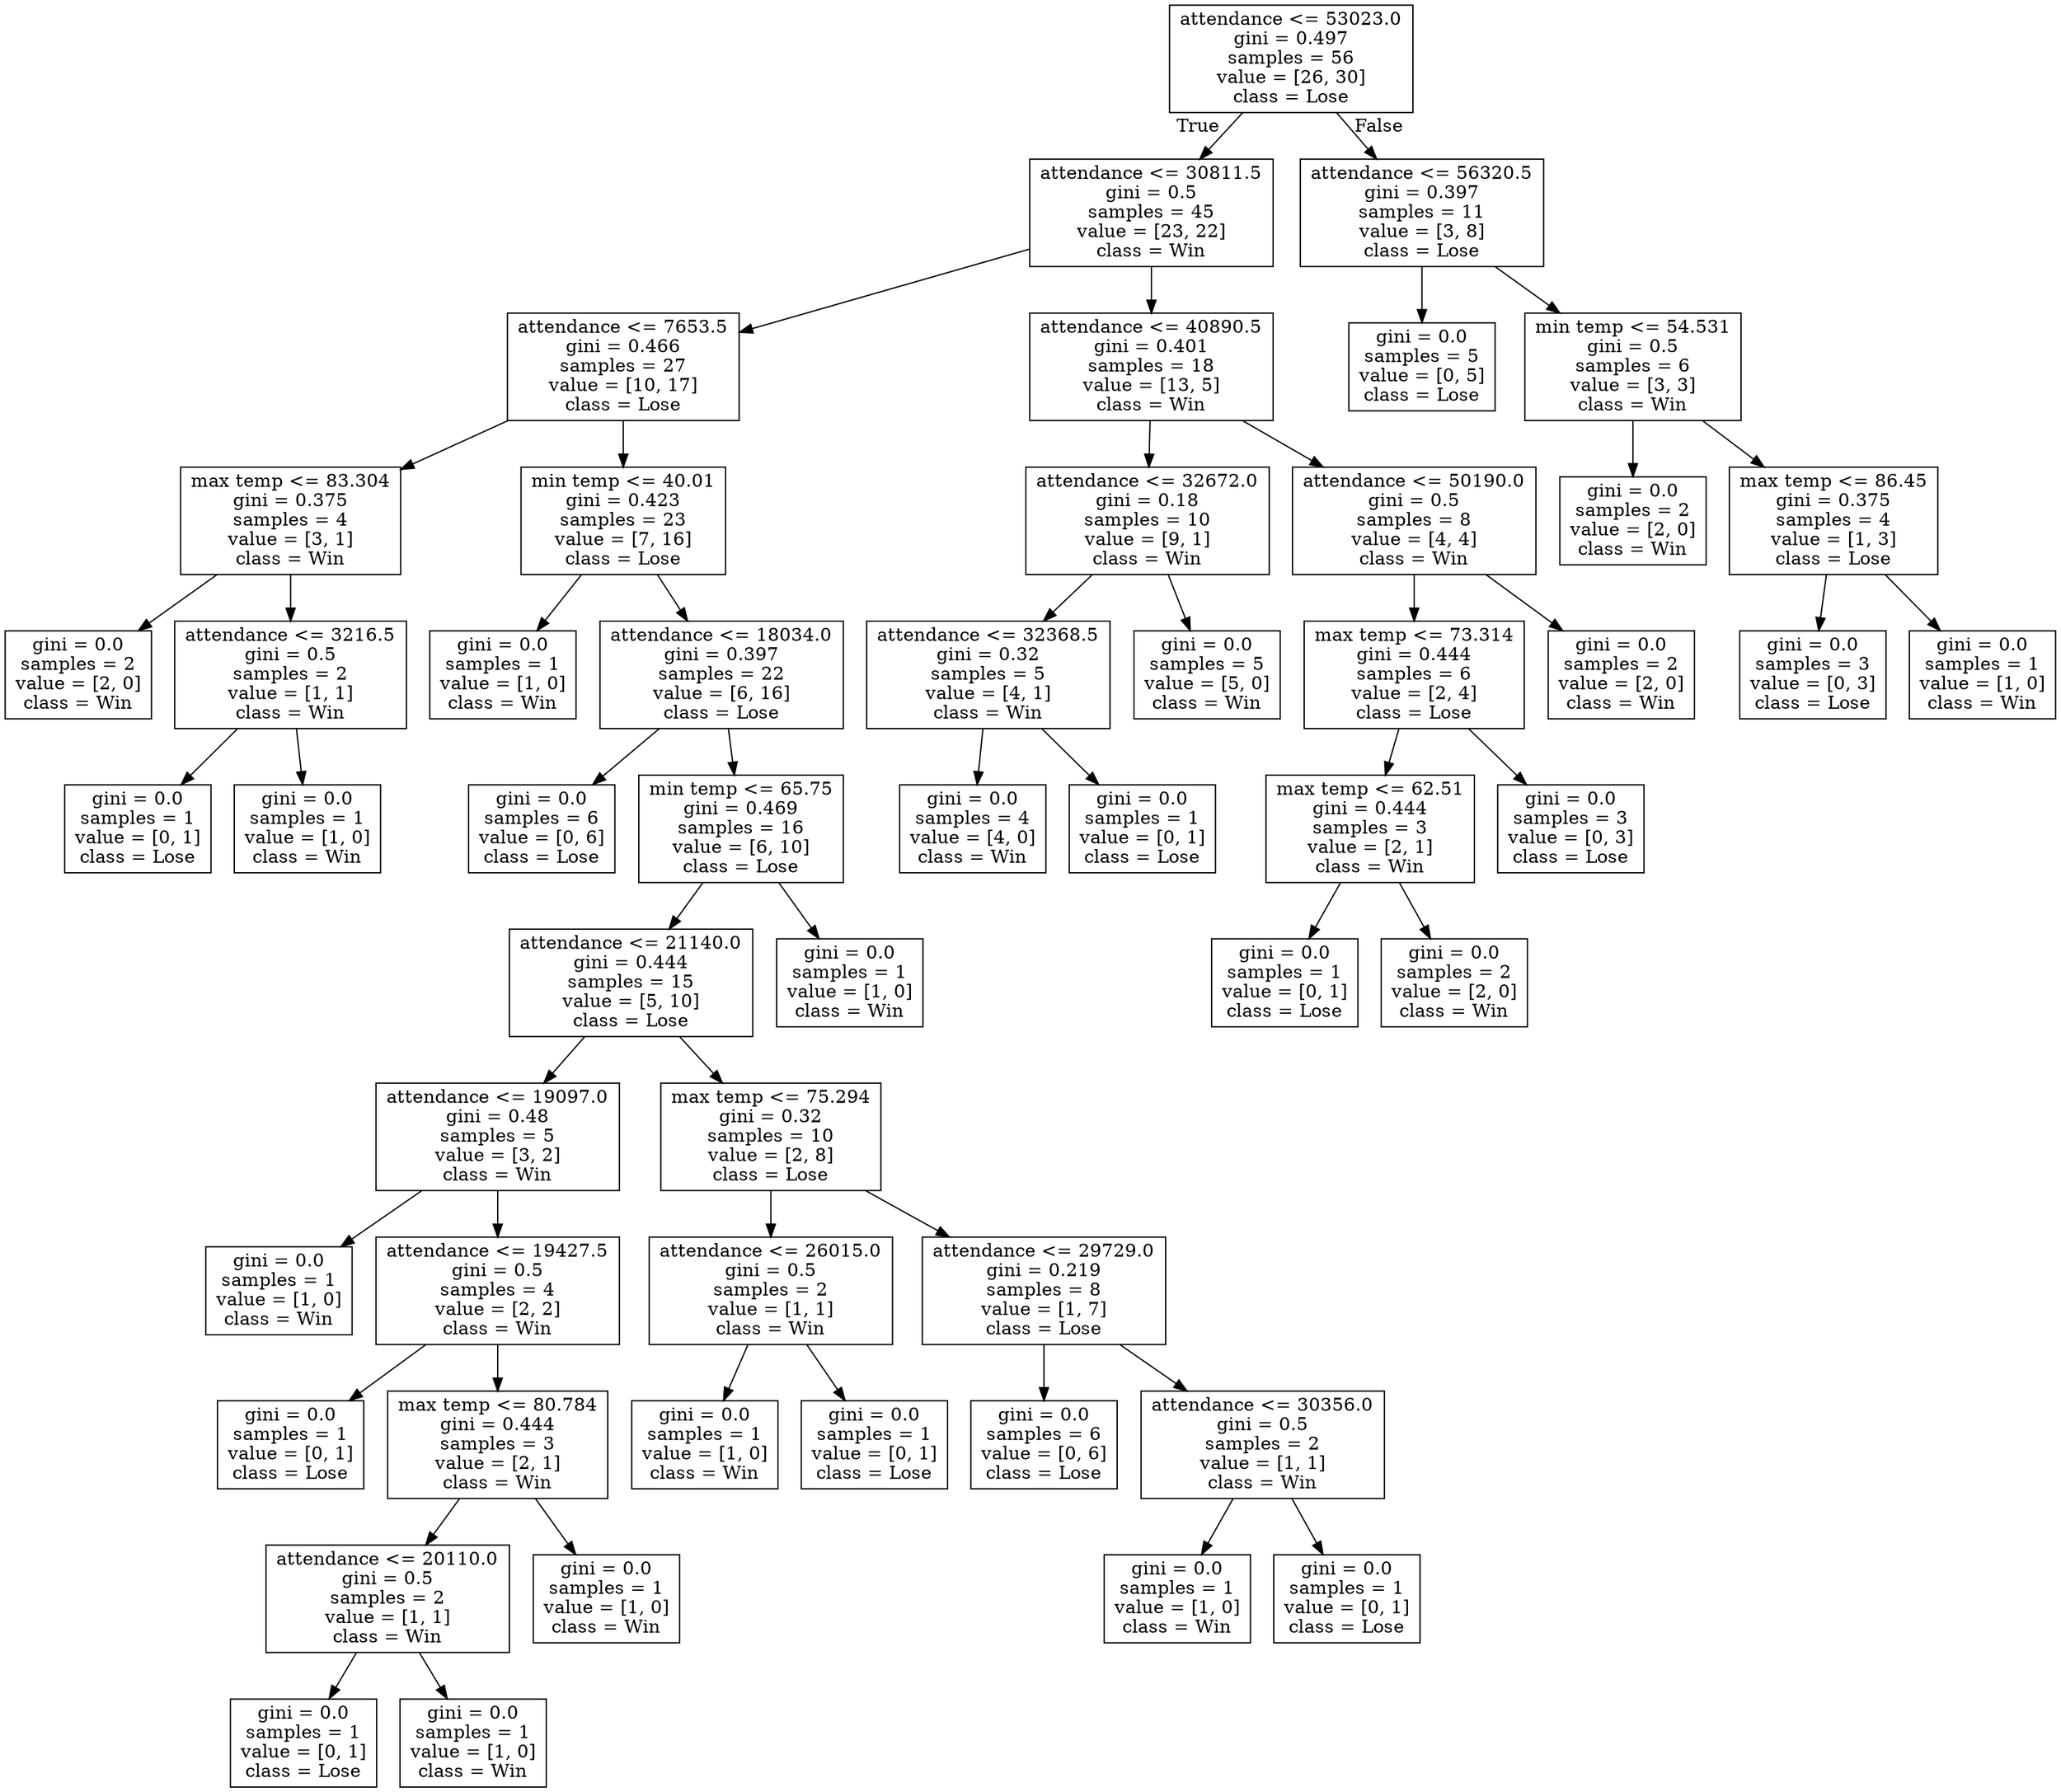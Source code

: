 digraph Tree {
node [shape=box] ;
0 [label="attendance <= 53023.0\ngini = 0.497\nsamples = 56\nvalue = [26, 30]\nclass = Lose"] ;
1 [label="attendance <= 30811.5\ngini = 0.5\nsamples = 45\nvalue = [23, 22]\nclass = Win"] ;
0 -> 1 [labeldistance=2.5, labelangle=45, headlabel="True"] ;
2 [label="attendance <= 7653.5\ngini = 0.466\nsamples = 27\nvalue = [10, 17]\nclass = Lose"] ;
1 -> 2 ;
3 [label="max temp <= 83.304\ngini = 0.375\nsamples = 4\nvalue = [3, 1]\nclass = Win"] ;
2 -> 3 ;
4 [label="gini = 0.0\nsamples = 2\nvalue = [2, 0]\nclass = Win"] ;
3 -> 4 ;
5 [label="attendance <= 3216.5\ngini = 0.5\nsamples = 2\nvalue = [1, 1]\nclass = Win"] ;
3 -> 5 ;
6 [label="gini = 0.0\nsamples = 1\nvalue = [0, 1]\nclass = Lose"] ;
5 -> 6 ;
7 [label="gini = 0.0\nsamples = 1\nvalue = [1, 0]\nclass = Win"] ;
5 -> 7 ;
8 [label="min temp <= 40.01\ngini = 0.423\nsamples = 23\nvalue = [7, 16]\nclass = Lose"] ;
2 -> 8 ;
9 [label="gini = 0.0\nsamples = 1\nvalue = [1, 0]\nclass = Win"] ;
8 -> 9 ;
10 [label="attendance <= 18034.0\ngini = 0.397\nsamples = 22\nvalue = [6, 16]\nclass = Lose"] ;
8 -> 10 ;
11 [label="gini = 0.0\nsamples = 6\nvalue = [0, 6]\nclass = Lose"] ;
10 -> 11 ;
12 [label="min temp <= 65.75\ngini = 0.469\nsamples = 16\nvalue = [6, 10]\nclass = Lose"] ;
10 -> 12 ;
13 [label="attendance <= 21140.0\ngini = 0.444\nsamples = 15\nvalue = [5, 10]\nclass = Lose"] ;
12 -> 13 ;
14 [label="attendance <= 19097.0\ngini = 0.48\nsamples = 5\nvalue = [3, 2]\nclass = Win"] ;
13 -> 14 ;
15 [label="gini = 0.0\nsamples = 1\nvalue = [1, 0]\nclass = Win"] ;
14 -> 15 ;
16 [label="attendance <= 19427.5\ngini = 0.5\nsamples = 4\nvalue = [2, 2]\nclass = Win"] ;
14 -> 16 ;
17 [label="gini = 0.0\nsamples = 1\nvalue = [0, 1]\nclass = Lose"] ;
16 -> 17 ;
18 [label="max temp <= 80.784\ngini = 0.444\nsamples = 3\nvalue = [2, 1]\nclass = Win"] ;
16 -> 18 ;
19 [label="attendance <= 20110.0\ngini = 0.5\nsamples = 2\nvalue = [1, 1]\nclass = Win"] ;
18 -> 19 ;
20 [label="gini = 0.0\nsamples = 1\nvalue = [0, 1]\nclass = Lose"] ;
19 -> 20 ;
21 [label="gini = 0.0\nsamples = 1\nvalue = [1, 0]\nclass = Win"] ;
19 -> 21 ;
22 [label="gini = 0.0\nsamples = 1\nvalue = [1, 0]\nclass = Win"] ;
18 -> 22 ;
23 [label="max temp <= 75.294\ngini = 0.32\nsamples = 10\nvalue = [2, 8]\nclass = Lose"] ;
13 -> 23 ;
24 [label="attendance <= 26015.0\ngini = 0.5\nsamples = 2\nvalue = [1, 1]\nclass = Win"] ;
23 -> 24 ;
25 [label="gini = 0.0\nsamples = 1\nvalue = [1, 0]\nclass = Win"] ;
24 -> 25 ;
26 [label="gini = 0.0\nsamples = 1\nvalue = [0, 1]\nclass = Lose"] ;
24 -> 26 ;
27 [label="attendance <= 29729.0\ngini = 0.219\nsamples = 8\nvalue = [1, 7]\nclass = Lose"] ;
23 -> 27 ;
28 [label="gini = 0.0\nsamples = 6\nvalue = [0, 6]\nclass = Lose"] ;
27 -> 28 ;
29 [label="attendance <= 30356.0\ngini = 0.5\nsamples = 2\nvalue = [1, 1]\nclass = Win"] ;
27 -> 29 ;
30 [label="gini = 0.0\nsamples = 1\nvalue = [1, 0]\nclass = Win"] ;
29 -> 30 ;
31 [label="gini = 0.0\nsamples = 1\nvalue = [0, 1]\nclass = Lose"] ;
29 -> 31 ;
32 [label="gini = 0.0\nsamples = 1\nvalue = [1, 0]\nclass = Win"] ;
12 -> 32 ;
33 [label="attendance <= 40890.5\ngini = 0.401\nsamples = 18\nvalue = [13, 5]\nclass = Win"] ;
1 -> 33 ;
34 [label="attendance <= 32672.0\ngini = 0.18\nsamples = 10\nvalue = [9, 1]\nclass = Win"] ;
33 -> 34 ;
35 [label="attendance <= 32368.5\ngini = 0.32\nsamples = 5\nvalue = [4, 1]\nclass = Win"] ;
34 -> 35 ;
36 [label="gini = 0.0\nsamples = 4\nvalue = [4, 0]\nclass = Win"] ;
35 -> 36 ;
37 [label="gini = 0.0\nsamples = 1\nvalue = [0, 1]\nclass = Lose"] ;
35 -> 37 ;
38 [label="gini = 0.0\nsamples = 5\nvalue = [5, 0]\nclass = Win"] ;
34 -> 38 ;
39 [label="attendance <= 50190.0\ngini = 0.5\nsamples = 8\nvalue = [4, 4]\nclass = Win"] ;
33 -> 39 ;
40 [label="max temp <= 73.314\ngini = 0.444\nsamples = 6\nvalue = [2, 4]\nclass = Lose"] ;
39 -> 40 ;
41 [label="max temp <= 62.51\ngini = 0.444\nsamples = 3\nvalue = [2, 1]\nclass = Win"] ;
40 -> 41 ;
42 [label="gini = 0.0\nsamples = 1\nvalue = [0, 1]\nclass = Lose"] ;
41 -> 42 ;
43 [label="gini = 0.0\nsamples = 2\nvalue = [2, 0]\nclass = Win"] ;
41 -> 43 ;
44 [label="gini = 0.0\nsamples = 3\nvalue = [0, 3]\nclass = Lose"] ;
40 -> 44 ;
45 [label="gini = 0.0\nsamples = 2\nvalue = [2, 0]\nclass = Win"] ;
39 -> 45 ;
46 [label="attendance <= 56320.5\ngini = 0.397\nsamples = 11\nvalue = [3, 8]\nclass = Lose"] ;
0 -> 46 [labeldistance=2.5, labelangle=-45, headlabel="False"] ;
47 [label="gini = 0.0\nsamples = 5\nvalue = [0, 5]\nclass = Lose"] ;
46 -> 47 ;
48 [label="min temp <= 54.531\ngini = 0.5\nsamples = 6\nvalue = [3, 3]\nclass = Win"] ;
46 -> 48 ;
49 [label="gini = 0.0\nsamples = 2\nvalue = [2, 0]\nclass = Win"] ;
48 -> 49 ;
50 [label="max temp <= 86.45\ngini = 0.375\nsamples = 4\nvalue = [1, 3]\nclass = Lose"] ;
48 -> 50 ;
51 [label="gini = 0.0\nsamples = 3\nvalue = [0, 3]\nclass = Lose"] ;
50 -> 51 ;
52 [label="gini = 0.0\nsamples = 1\nvalue = [1, 0]\nclass = Win"] ;
50 -> 52 ;
}